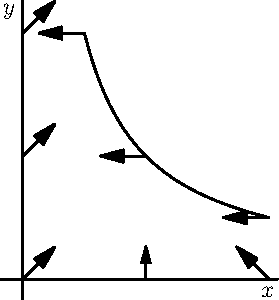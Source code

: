 import graph;
defaultpen(1.0);

size(0,150,IgnoreAspect);

real arrowsize=4mm;
real arrowlength=2arrowsize;

typedef path vector(real);

// Return a vector interpolated linearly between a and b.
vector vector(pair a, pair b) {
  return new path(real x) {
    return (0,0)--arrowlength*interp(a,b,x);
  };
}

real f(real x) {return 1/x;}

real epsilon=0.5;
path g=graph(f,epsilon,1/epsilon);

int n=3;
draw(g);
xaxis("$x$");
yaxis("$y$");

add(vectorfield(vector(W,W),g,n,true));
add(vectorfield(vector(NE,NW),(0,0)--(point(E).x,0),n,true));
add(vectorfield(vector(NE,NE),(0,0)--(0,point(N).y),n,true));


